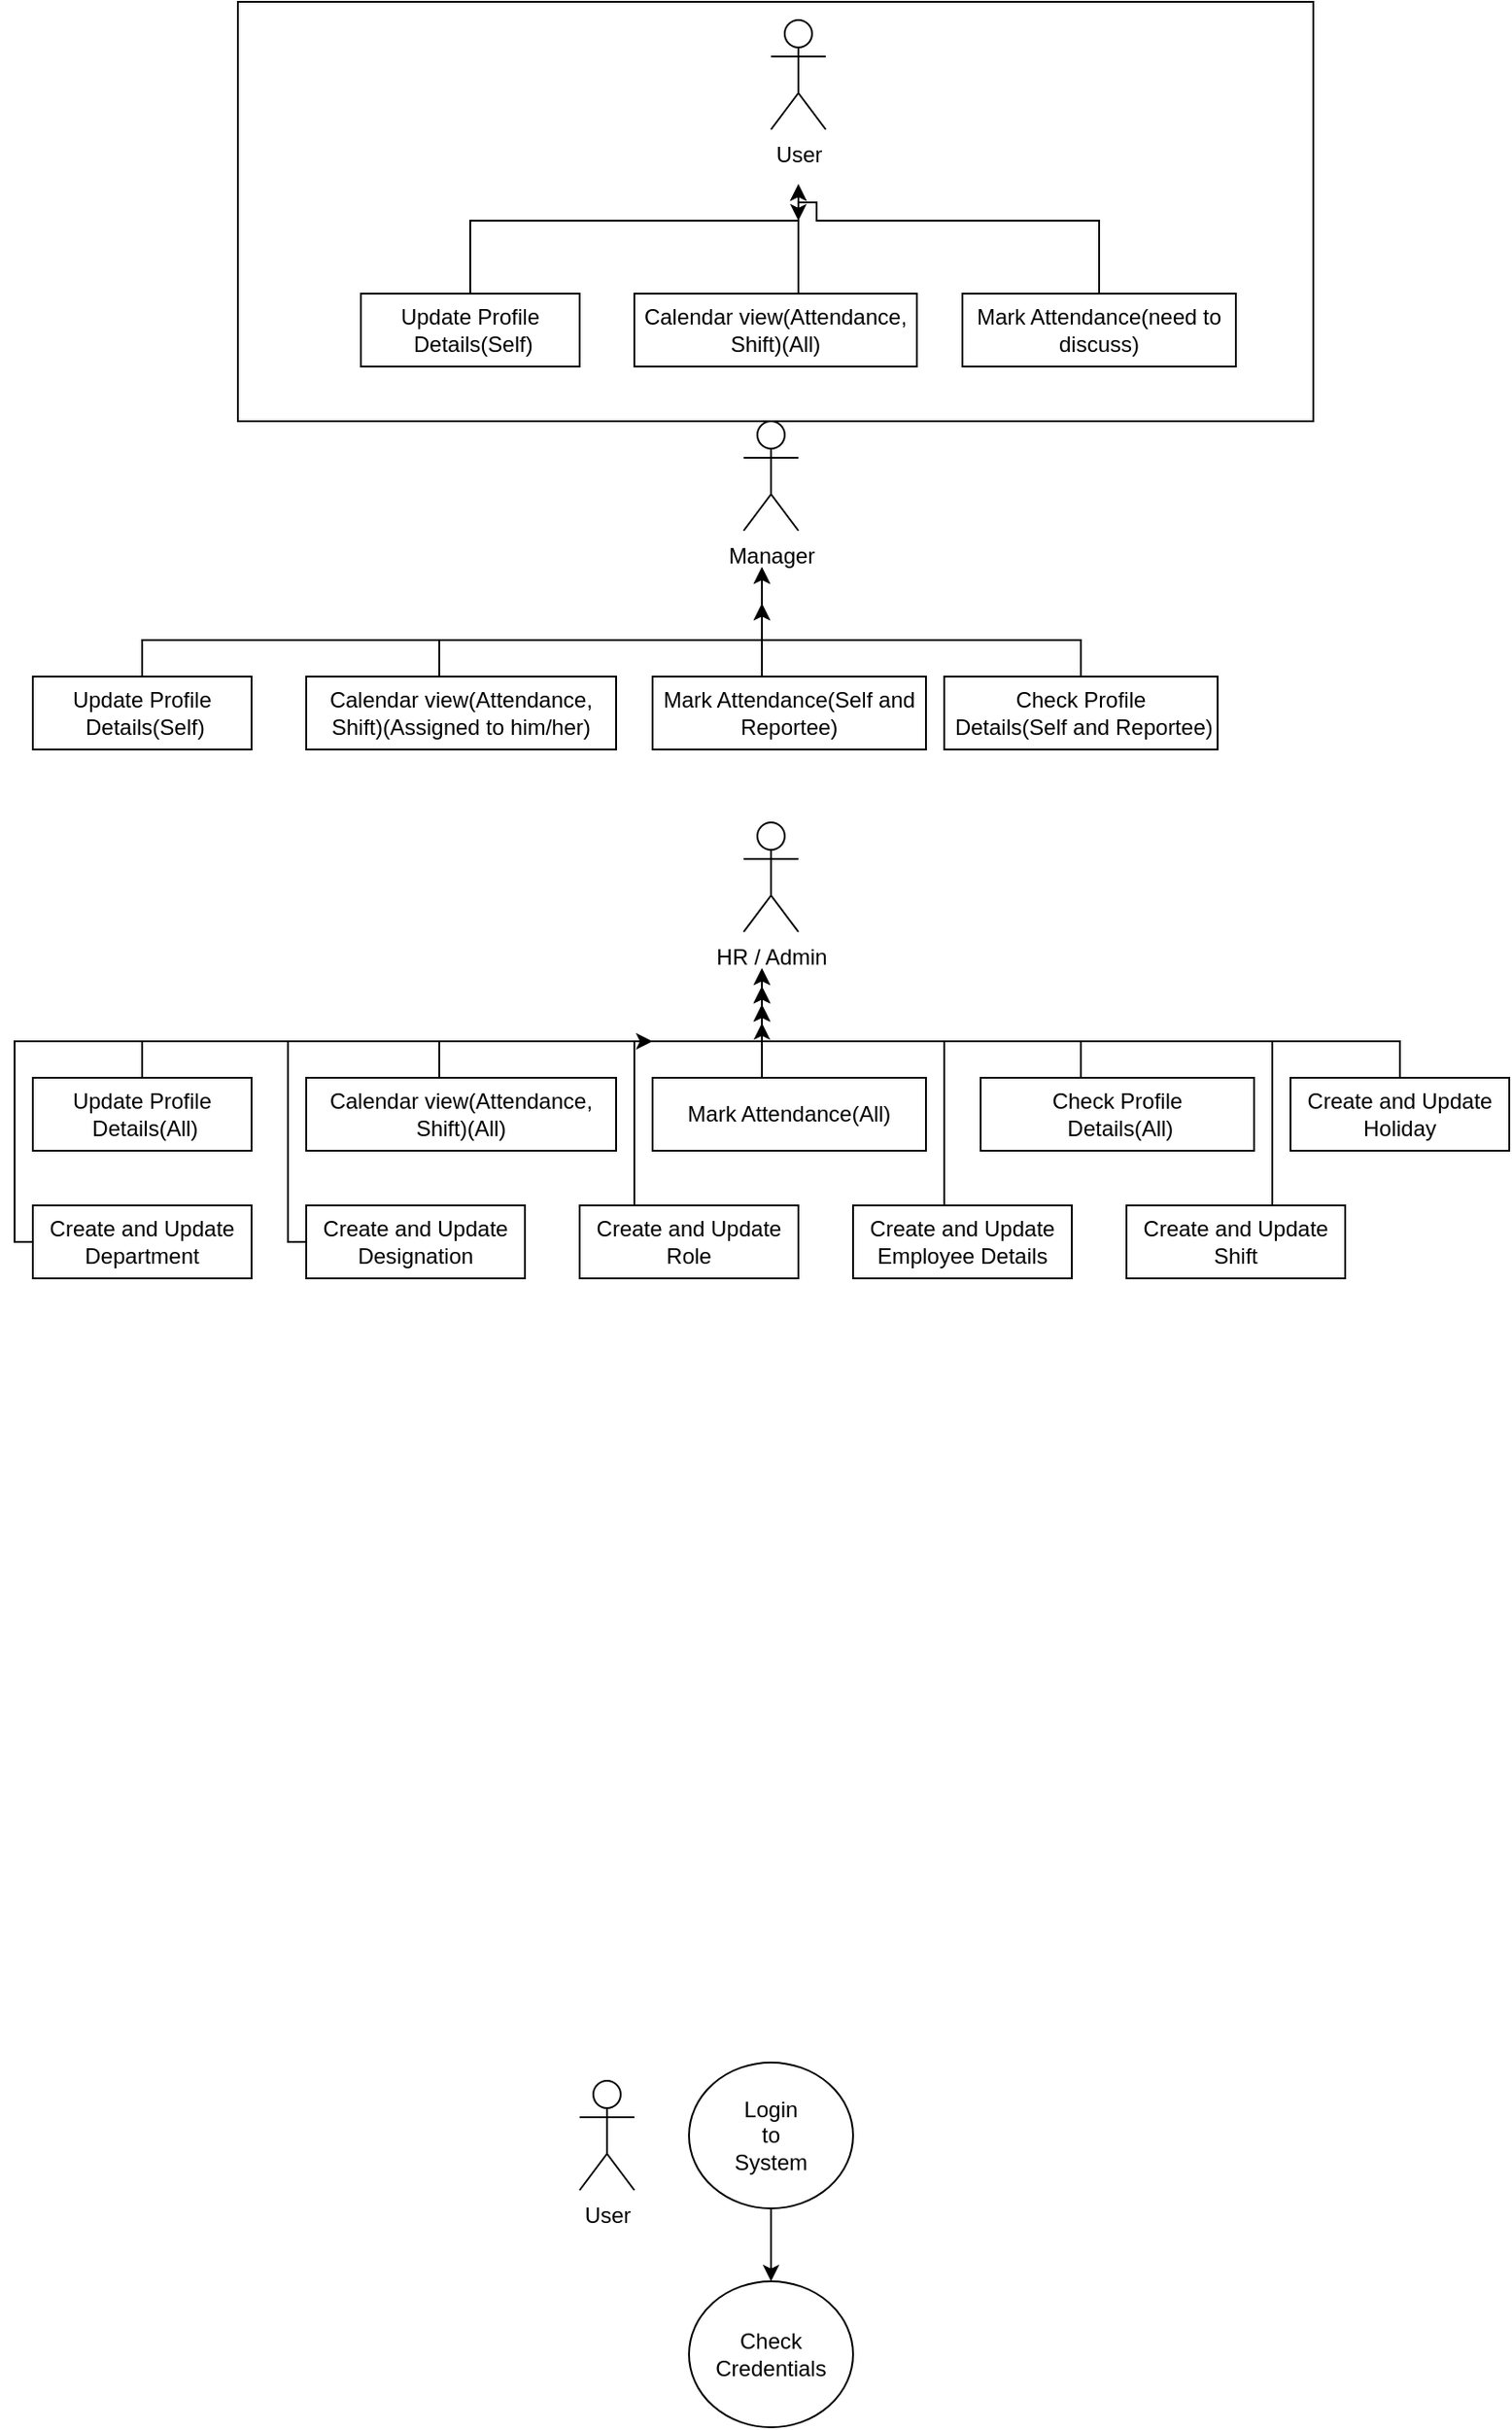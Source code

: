 <mxfile version="20.5.1" type="device"><diagram id="Pj8W7auq19WREG7o5WjO" name="Page-1"><mxGraphModel dx="868" dy="482" grid="1" gridSize="10" guides="1" tooltips="1" connect="1" arrows="1" fold="1" page="1" pageScale="1" pageWidth="850" pageHeight="1100" math="0" shadow="0"><root><mxCell id="0"/><mxCell id="1" parent="0"/><mxCell id="BMd8h5b5SU_OPGQjxFGD-8" value="" style="rounded=0;whiteSpace=wrap;html=1;" vertex="1" parent="1"><mxGeometry x="142.5" width="590" height="230" as="geometry"/></mxCell><mxCell id="5OZqnEd2LgTCAf1XqFQY-13" value="User&lt;br&gt;" style="shape=umlActor;verticalLabelPosition=bottom;verticalAlign=top;html=1;outlineConnect=0;" parent="1" vertex="1"><mxGeometry x="435" y="10" width="30" height="60" as="geometry"/></mxCell><mxCell id="5OZqnEd2LgTCAf1XqFQY-28" style="edgeStyle=orthogonalEdgeStyle;rounded=0;orthogonalLoop=1;jettySize=auto;html=1;" parent="1" source="5OZqnEd2LgTCAf1XqFQY-15" edge="1"><mxGeometry relative="1" as="geometry"><mxPoint x="450" y="100" as="targetPoint"/><Array as="points"><mxPoint x="270" y="120"/><mxPoint x="450" y="120"/></Array></mxGeometry></mxCell><mxCell id="5OZqnEd2LgTCAf1XqFQY-15" value="Update Profile&lt;br&gt;&amp;nbsp;Details(Self)" style="rounded=0;whiteSpace=wrap;html=1;" parent="1" vertex="1"><mxGeometry x="210" y="160" width="120" height="40" as="geometry"/></mxCell><mxCell id="5OZqnEd2LgTCAf1XqFQY-46" style="edgeStyle=orthogonalEdgeStyle;rounded=0;orthogonalLoop=1;jettySize=auto;html=1;" parent="1" source="5OZqnEd2LgTCAf1XqFQY-30" edge="1"><mxGeometry relative="1" as="geometry"><mxPoint x="450" y="120" as="targetPoint"/><Array as="points"><mxPoint x="615" y="120"/><mxPoint x="460" y="120"/><mxPoint x="460" y="110"/><mxPoint x="450" y="110"/></Array></mxGeometry></mxCell><mxCell id="5OZqnEd2LgTCAf1XqFQY-30" value="Mark Attendance(need to discuss)" style="rounded=0;whiteSpace=wrap;html=1;" parent="1" vertex="1"><mxGeometry x="540" y="160" width="150" height="40" as="geometry"/></mxCell><mxCell id="5OZqnEd2LgTCAf1XqFQY-34" value="User&lt;br&gt;" style="shape=umlActor;verticalLabelPosition=bottom;verticalAlign=top;html=1;outlineConnect=0;" parent="1" vertex="1"><mxGeometry x="330" y="1140" width="30" height="60" as="geometry"/></mxCell><mxCell id="5OZqnEd2LgTCAf1XqFQY-35" value="Login&lt;br&gt;to&lt;br&gt;System" style="ellipse;whiteSpace=wrap;html=1;" parent="1" vertex="1"><mxGeometry x="390" y="1130" width="90" height="80" as="geometry"/></mxCell><mxCell id="5OZqnEd2LgTCAf1XqFQY-36" value="" style="endArrow=classic;html=1;rounded=0;exitX=0.5;exitY=1;exitDx=0;exitDy=0;" parent="1" source="5OZqnEd2LgTCAf1XqFQY-35" edge="1"><mxGeometry width="50" height="50" relative="1" as="geometry"><mxPoint x="670" y="1350" as="sourcePoint"/><mxPoint x="435" y="1250" as="targetPoint"/></mxGeometry></mxCell><mxCell id="5OZqnEd2LgTCAf1XqFQY-37" value="Check Credentials" style="ellipse;whiteSpace=wrap;html=1;" parent="1" vertex="1"><mxGeometry x="390" y="1250" width="90" height="80" as="geometry"/></mxCell><mxCell id="5OZqnEd2LgTCAf1XqFQY-44" style="edgeStyle=orthogonalEdgeStyle;rounded=0;orthogonalLoop=1;jettySize=auto;html=1;" parent="1" source="5OZqnEd2LgTCAf1XqFQY-38" edge="1"><mxGeometry relative="1" as="geometry"><mxPoint x="450" y="100" as="targetPoint"/><Array as="points"><mxPoint x="450" y="150"/><mxPoint x="450" y="150"/></Array></mxGeometry></mxCell><mxCell id="5OZqnEd2LgTCAf1XqFQY-38" value="Calendar view(Attendance, Shift)(All)" style="rounded=0;whiteSpace=wrap;html=1;" parent="1" vertex="1"><mxGeometry x="360" y="160" width="155" height="40" as="geometry"/></mxCell><mxCell id="5OZqnEd2LgTCAf1XqFQY-47" value="Manager&lt;br&gt;" style="shape=umlActor;verticalLabelPosition=bottom;verticalAlign=top;html=1;outlineConnect=0;" parent="1" vertex="1"><mxGeometry x="420" y="230" width="30" height="60" as="geometry"/></mxCell><mxCell id="5OZqnEd2LgTCAf1XqFQY-48" style="edgeStyle=orthogonalEdgeStyle;rounded=0;orthogonalLoop=1;jettySize=auto;html=1;" parent="1" edge="1"><mxGeometry relative="1" as="geometry"><mxPoint x="90" y="370" as="sourcePoint"/><mxPoint x="430" y="310" as="targetPoint"/><Array as="points"><mxPoint x="90" y="350"/><mxPoint x="430" y="350"/></Array></mxGeometry></mxCell><mxCell id="5OZqnEd2LgTCAf1XqFQY-49" style="edgeStyle=orthogonalEdgeStyle;rounded=0;orthogonalLoop=1;jettySize=auto;html=1;" parent="1" source="5OZqnEd2LgTCAf1XqFQY-50" edge="1"><mxGeometry relative="1" as="geometry"><mxPoint x="430" y="330" as="targetPoint"/><Array as="points"><mxPoint x="430" y="360"/><mxPoint x="430" y="360"/></Array></mxGeometry></mxCell><mxCell id="5OZqnEd2LgTCAf1XqFQY-50" value="Mark Attendance(Self and Reportee)" style="rounded=0;whiteSpace=wrap;html=1;" parent="1" vertex="1"><mxGeometry x="370" y="370" width="150" height="40" as="geometry"/></mxCell><mxCell id="5OZqnEd2LgTCAf1XqFQY-51" style="edgeStyle=orthogonalEdgeStyle;rounded=0;orthogonalLoop=1;jettySize=auto;html=1;" parent="1" source="5OZqnEd2LgTCAf1XqFQY-52" edge="1"><mxGeometry relative="1" as="geometry"><mxPoint x="430" y="330" as="targetPoint"/><Array as="points"><mxPoint x="253" y="350"/><mxPoint x="430" y="350"/></Array></mxGeometry></mxCell><mxCell id="5OZqnEd2LgTCAf1XqFQY-52" value="Calendar view(Attendance, Shift)(Assigned to him/her)" style="rounded=0;whiteSpace=wrap;html=1;" parent="1" vertex="1"><mxGeometry x="180" y="370" width="170" height="40" as="geometry"/></mxCell><mxCell id="5OZqnEd2LgTCAf1XqFQY-54" value="Update Profile&lt;br&gt;&amp;nbsp;Details(Self)" style="rounded=0;whiteSpace=wrap;html=1;" parent="1" vertex="1"><mxGeometry x="30" y="370" width="120" height="40" as="geometry"/></mxCell><mxCell id="5OZqnEd2LgTCAf1XqFQY-59" style="edgeStyle=orthogonalEdgeStyle;rounded=0;orthogonalLoop=1;jettySize=auto;html=1;" parent="1" source="5OZqnEd2LgTCAf1XqFQY-57" edge="1"><mxGeometry relative="1" as="geometry"><mxPoint x="430" y="310" as="targetPoint"/><Array as="points"><mxPoint x="605" y="350"/></Array></mxGeometry></mxCell><mxCell id="5OZqnEd2LgTCAf1XqFQY-57" value="Check Profile&lt;br&gt;&amp;nbsp;Details(Self and Reportee)" style="rounded=0;whiteSpace=wrap;html=1;" parent="1" vertex="1"><mxGeometry x="530" y="370" width="150" height="40" as="geometry"/></mxCell><mxCell id="5OZqnEd2LgTCAf1XqFQY-60" value="HR / Admin" style="shape=umlActor;verticalLabelPosition=bottom;verticalAlign=top;html=1;outlineConnect=0;" parent="1" vertex="1"><mxGeometry x="420" y="450" width="30" height="60" as="geometry"/></mxCell><mxCell id="5OZqnEd2LgTCAf1XqFQY-61" style="edgeStyle=orthogonalEdgeStyle;rounded=0;orthogonalLoop=1;jettySize=auto;html=1;" parent="1" edge="1"><mxGeometry relative="1" as="geometry"><mxPoint x="90" y="590" as="sourcePoint"/><mxPoint x="430" y="530" as="targetPoint"/><Array as="points"><mxPoint x="90" y="570"/><mxPoint x="430" y="570"/></Array></mxGeometry></mxCell><mxCell id="5OZqnEd2LgTCAf1XqFQY-62" style="edgeStyle=orthogonalEdgeStyle;rounded=0;orthogonalLoop=1;jettySize=auto;html=1;" parent="1" source="5OZqnEd2LgTCAf1XqFQY-63" edge="1"><mxGeometry relative="1" as="geometry"><mxPoint x="430" y="550" as="targetPoint"/><Array as="points"><mxPoint x="430" y="580"/><mxPoint x="430" y="580"/></Array></mxGeometry></mxCell><mxCell id="5OZqnEd2LgTCAf1XqFQY-63" value="Mark Attendance(All)" style="rounded=0;whiteSpace=wrap;html=1;" parent="1" vertex="1"><mxGeometry x="370" y="590" width="150" height="40" as="geometry"/></mxCell><mxCell id="5OZqnEd2LgTCAf1XqFQY-64" style="edgeStyle=orthogonalEdgeStyle;rounded=0;orthogonalLoop=1;jettySize=auto;html=1;" parent="1" source="5OZqnEd2LgTCAf1XqFQY-65" edge="1"><mxGeometry relative="1" as="geometry"><mxPoint x="430" y="550" as="targetPoint"/><Array as="points"><mxPoint x="253" y="570"/><mxPoint x="430" y="570"/></Array></mxGeometry></mxCell><mxCell id="5OZqnEd2LgTCAf1XqFQY-65" value="Calendar view(Attendance, Shift)(All)" style="rounded=0;whiteSpace=wrap;html=1;" parent="1" vertex="1"><mxGeometry x="180" y="590" width="170" height="40" as="geometry"/></mxCell><mxCell id="5OZqnEd2LgTCAf1XqFQY-66" value="Update Profile&lt;br&gt;&amp;nbsp;Details(All)" style="rounded=0;whiteSpace=wrap;html=1;" parent="1" vertex="1"><mxGeometry x="30" y="590" width="120" height="40" as="geometry"/></mxCell><mxCell id="5OZqnEd2LgTCAf1XqFQY-67" style="edgeStyle=orthogonalEdgeStyle;rounded=0;orthogonalLoop=1;jettySize=auto;html=1;" parent="1" edge="1"><mxGeometry relative="1" as="geometry"><mxPoint x="605" y="590" as="sourcePoint"/><mxPoint x="430" y="530" as="targetPoint"/><Array as="points"><mxPoint x="605" y="570"/></Array></mxGeometry></mxCell><mxCell id="5OZqnEd2LgTCAf1XqFQY-68" value="Check Profile&lt;br&gt;&amp;nbsp;Details(All)" style="rounded=0;whiteSpace=wrap;html=1;" parent="1" vertex="1"><mxGeometry x="550" y="590" width="150" height="40" as="geometry"/></mxCell><mxCell id="LIEzUiu8YTu4JuHg6srq-7" style="edgeStyle=orthogonalEdgeStyle;rounded=0;orthogonalLoop=1;jettySize=auto;html=1;" parent="1" source="LIEzUiu8YTu4JuHg6srq-2" edge="1"><mxGeometry relative="1" as="geometry"><mxPoint x="370" y="570" as="targetPoint"/><Array as="points"><mxPoint x="20" y="680"/><mxPoint x="20" y="570"/></Array></mxGeometry></mxCell><mxCell id="LIEzUiu8YTu4JuHg6srq-2" value="Create and Update Department" style="rounded=0;whiteSpace=wrap;html=1;" parent="1" vertex="1"><mxGeometry x="30" y="660" width="120" height="40" as="geometry"/></mxCell><mxCell id="LIEzUiu8YTu4JuHg6srq-10" value="" style="edgeStyle=orthogonalEdgeStyle;rounded=0;orthogonalLoop=1;jettySize=auto;html=1;" parent="1" source="LIEzUiu8YTu4JuHg6srq-3" edge="1"><mxGeometry relative="1" as="geometry"><mxPoint x="430" y="550" as="targetPoint"/><Array as="points"><mxPoint x="170" y="680"/><mxPoint x="170" y="570"/><mxPoint x="430" y="570"/></Array></mxGeometry></mxCell><mxCell id="LIEzUiu8YTu4JuHg6srq-3" value="Create and Update Designation" style="rounded=0;whiteSpace=wrap;html=1;" parent="1" vertex="1"><mxGeometry x="180" y="660" width="120" height="40" as="geometry"/></mxCell><mxCell id="LIEzUiu8YTu4JuHg6srq-11" value="" style="edgeStyle=orthogonalEdgeStyle;rounded=0;orthogonalLoop=1;jettySize=auto;html=1;" parent="1" source="LIEzUiu8YTu4JuHg6srq-4" edge="1"><mxGeometry relative="1" as="geometry"><mxPoint x="430" y="540" as="targetPoint"/><Array as="points"><mxPoint x="360" y="570"/><mxPoint x="430" y="570"/></Array></mxGeometry></mxCell><mxCell id="LIEzUiu8YTu4JuHg6srq-4" value="Create and Update Role" style="rounded=0;whiteSpace=wrap;html=1;" parent="1" vertex="1"><mxGeometry x="330" y="660" width="120" height="40" as="geometry"/></mxCell><mxCell id="LIEzUiu8YTu4JuHg6srq-12" value="" style="edgeStyle=orthogonalEdgeStyle;rounded=0;orthogonalLoop=1;jettySize=auto;html=1;" parent="1" source="LIEzUiu8YTu4JuHg6srq-5" edge="1"><mxGeometry relative="1" as="geometry"><mxPoint x="430" y="540" as="targetPoint"/><Array as="points"><mxPoint x="530" y="570"/><mxPoint x="430" y="570"/></Array></mxGeometry></mxCell><mxCell id="LIEzUiu8YTu4JuHg6srq-5" value="Create and Update Employee Details" style="rounded=0;whiteSpace=wrap;html=1;" parent="1" vertex="1"><mxGeometry x="480" y="660" width="120" height="40" as="geometry"/></mxCell><mxCell id="BMd8h5b5SU_OPGQjxFGD-3" style="edgeStyle=orthogonalEdgeStyle;rounded=0;orthogonalLoop=1;jettySize=auto;html=1;" edge="1" parent="1" source="BMd8h5b5SU_OPGQjxFGD-1"><mxGeometry relative="1" as="geometry"><mxPoint x="430" y="560" as="targetPoint"/><Array as="points"><mxPoint x="710" y="570"/><mxPoint x="430" y="570"/></Array></mxGeometry></mxCell><mxCell id="BMd8h5b5SU_OPGQjxFGD-1" value="Create and Update Shift" style="rounded=0;whiteSpace=wrap;html=1;" vertex="1" parent="1"><mxGeometry x="630" y="660" width="120" height="40" as="geometry"/></mxCell><mxCell id="BMd8h5b5SU_OPGQjxFGD-7" style="edgeStyle=orthogonalEdgeStyle;rounded=0;orthogonalLoop=1;jettySize=auto;html=1;" edge="1" parent="1" source="BMd8h5b5SU_OPGQjxFGD-4"><mxGeometry relative="1" as="geometry"><mxPoint x="430" y="540" as="targetPoint"/><Array as="points"><mxPoint x="780" y="570"/><mxPoint x="430" y="570"/><mxPoint x="430" y="540"/></Array></mxGeometry></mxCell><mxCell id="BMd8h5b5SU_OPGQjxFGD-4" value="Create and Update Holiday" style="rounded=0;whiteSpace=wrap;html=1;" vertex="1" parent="1"><mxGeometry x="720" y="590" width="120" height="40" as="geometry"/></mxCell></root></mxGraphModel></diagram></mxfile>